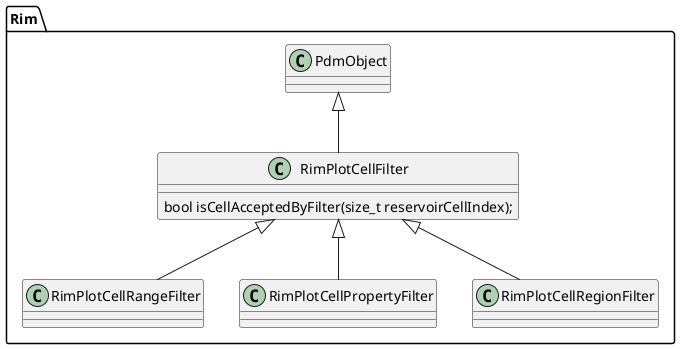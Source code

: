 @startuml
package Rim {

PdmObject <|-- RimPlotCellFilter
RimPlotCellFilter <|-- RimPlotCellRangeFilter
RimPlotCellFilter <|-- RimPlotCellPropertyFilter
RimPlotCellFilter <|-- RimPlotCellRegionFilter

class RimPlotCellFilter
{
 bool isCellAcceptedByFilter(size_t reservoirCellIndex);
}
@enduml
